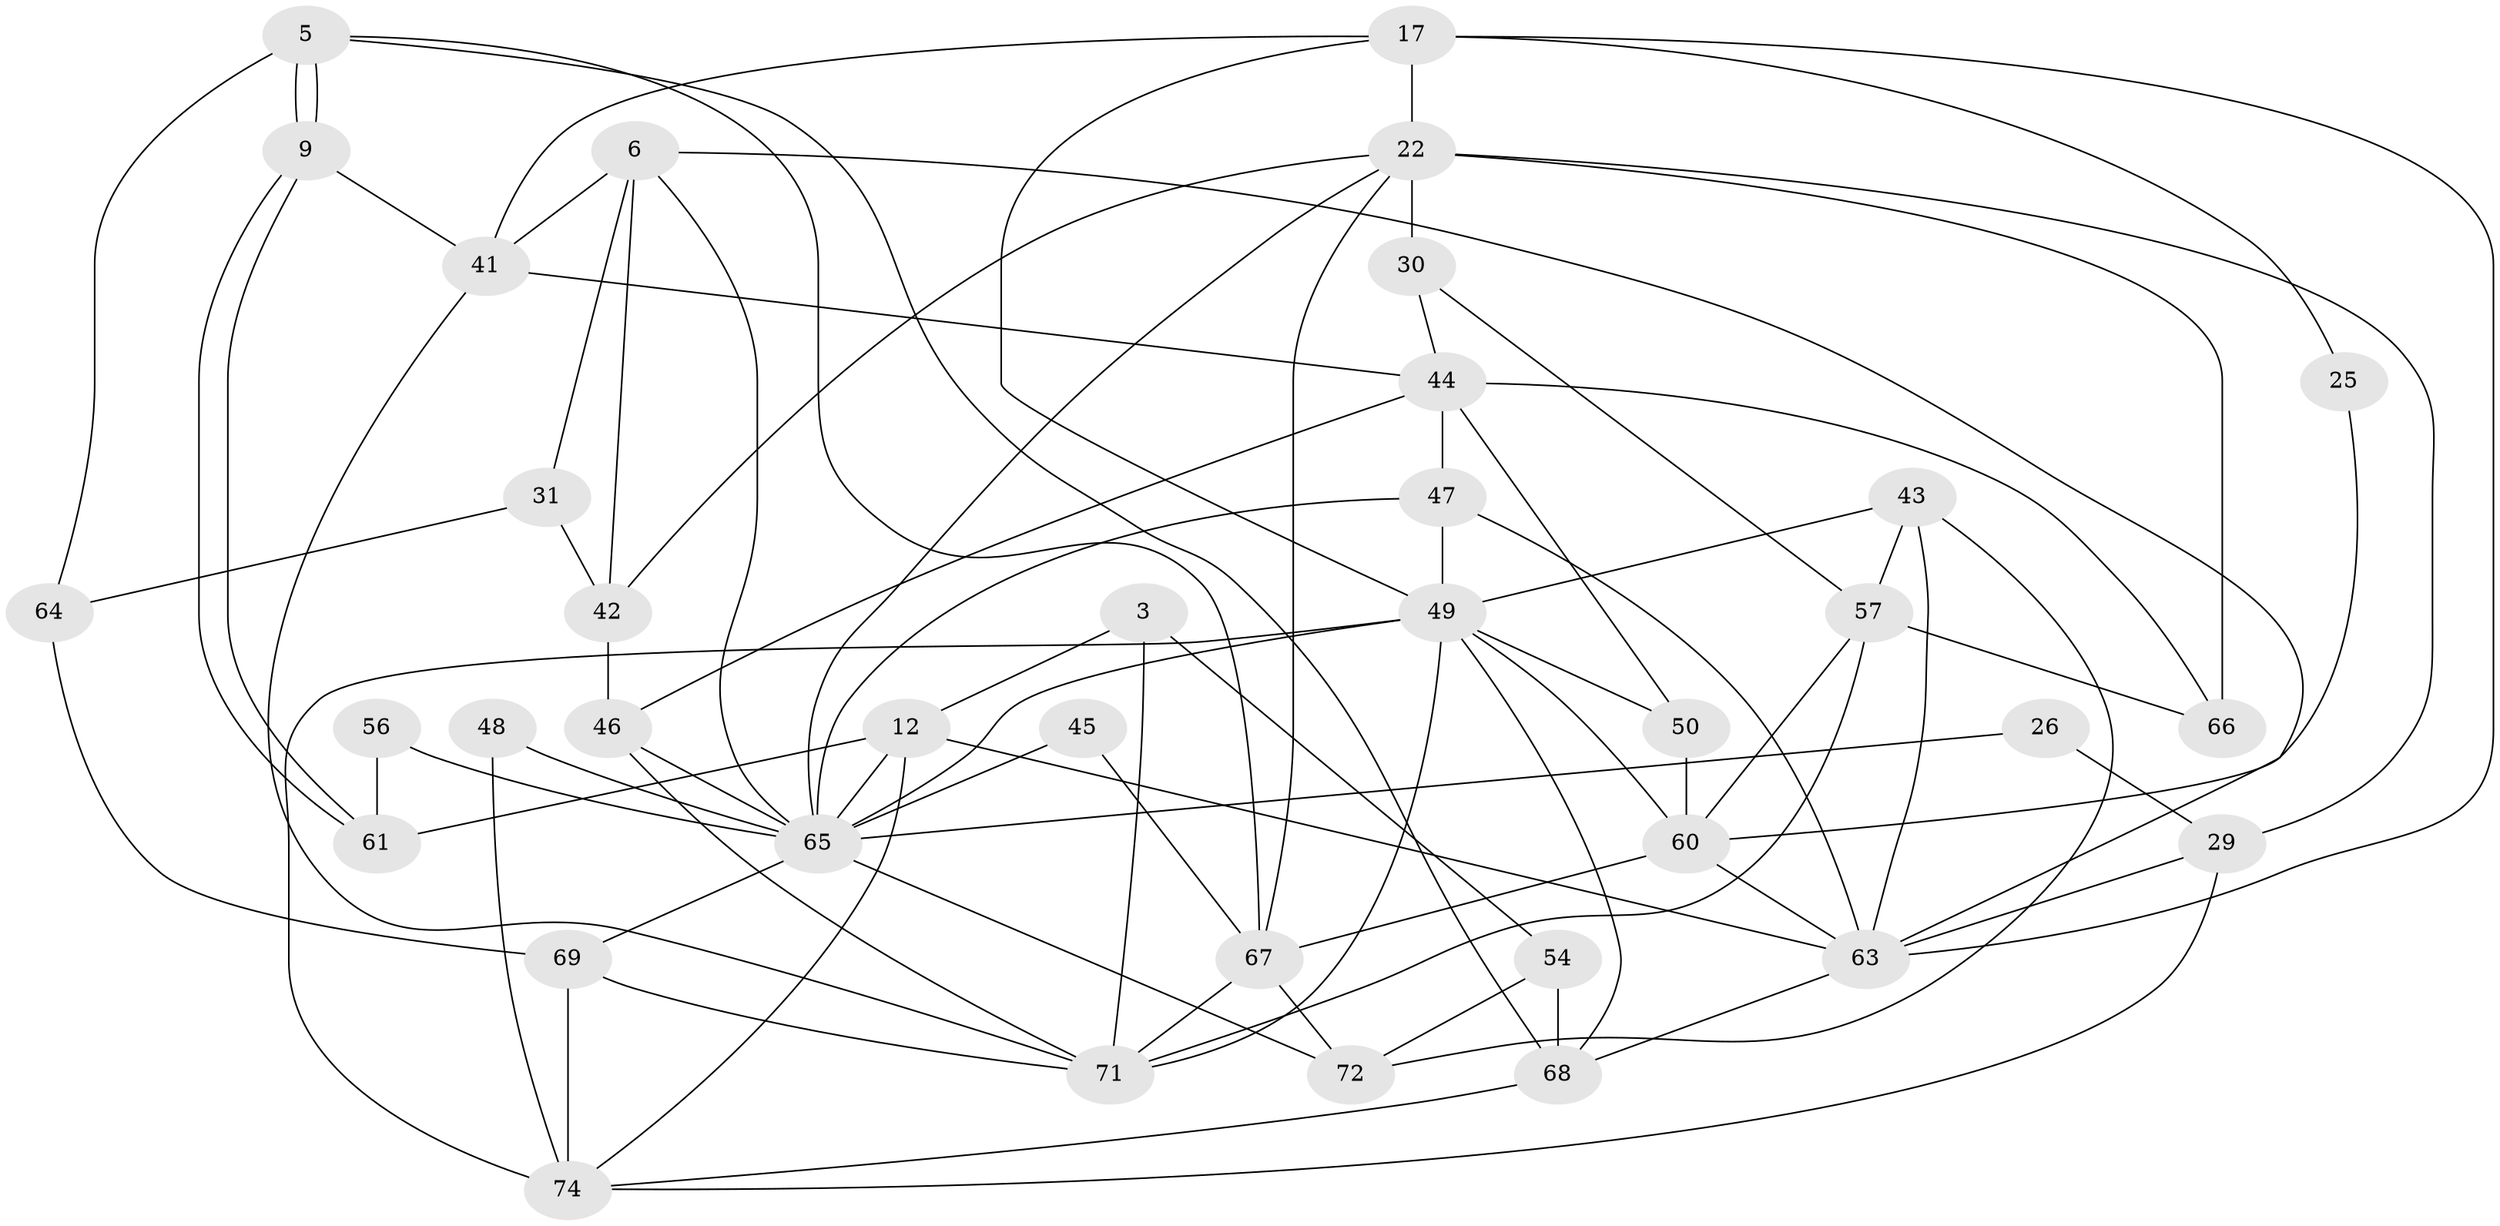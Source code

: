 // original degree distribution, {3: 0.24324324324324326, 2: 0.13513513513513514, 4: 0.2972972972972973, 6: 0.05405405405405406, 5: 0.21621621621621623, 7: 0.04054054054054054, 9: 0.013513513513513514}
// Generated by graph-tools (version 1.1) at 2025/49/03/09/25 04:49:55]
// undirected, 37 vertices, 85 edges
graph export_dot {
graph [start="1"]
  node [color=gray90,style=filled];
  3;
  5;
  6;
  9;
  12;
  17 [super="+2+4"];
  22 [super="+19"];
  25;
  26;
  29;
  30 [super="+28"];
  31;
  41 [super="+40"];
  42 [super="+21"];
  43;
  44;
  45;
  46 [super="+18+23"];
  47 [super="+33"];
  48;
  49 [super="+8+39"];
  50 [super="+24"];
  54 [super="+16"];
  56;
  57 [super="+52"];
  60 [super="+36"];
  61;
  63 [super="+14+55"];
  64 [super="+34"];
  65 [super="+51+35+38+62"];
  66;
  67 [super="+27"];
  68;
  69 [super="+59+58"];
  71 [super="+53"];
  72;
  74 [super="+15+73"];
  3 -- 12;
  3 -- 71;
  3 -- 54 [weight=2];
  5 -- 68;
  5 -- 9;
  5 -- 9;
  5 -- 64;
  5 -- 67;
  6 -- 31;
  6 -- 41;
  6 -- 42;
  6 -- 63;
  6 -- 65;
  9 -- 61;
  9 -- 61;
  9 -- 41;
  12 -- 61;
  12 -- 63;
  12 -- 65 [weight=3];
  12 -- 74;
  17 -- 22;
  17 -- 63 [weight=2];
  17 -- 41 [weight=2];
  17 -- 25;
  17 -- 49;
  22 -- 30 [weight=3];
  22 -- 66;
  22 -- 67 [weight=2];
  22 -- 42;
  22 -- 29;
  22 -- 65;
  25 -- 60;
  26 -- 29;
  26 -- 65;
  29 -- 63;
  29 -- 74;
  30 -- 44;
  30 -- 57;
  31 -- 42 [weight=2];
  31 -- 64 [weight=2];
  41 -- 71;
  41 -- 44;
  42 -- 46 [weight=3];
  43 -- 63;
  43 -- 72;
  43 -- 49;
  43 -- 57;
  44 -- 46;
  44 -- 50 [weight=2];
  44 -- 66;
  44 -- 47;
  45 -- 67;
  45 -- 65;
  46 -- 65 [weight=3];
  46 -- 71;
  47 -- 63;
  47 -- 49 [weight=3];
  47 -- 65;
  48 -- 65;
  48 -- 74;
  49 -- 60 [weight=3];
  49 -- 74 [weight=2];
  49 -- 50;
  49 -- 65 [weight=2];
  49 -- 68;
  49 -- 71 [weight=2];
  50 -- 60;
  54 -- 72;
  54 -- 68;
  56 -- 65;
  56 -- 61;
  57 -- 60;
  57 -- 66;
  57 -- 71;
  60 -- 67;
  60 -- 63 [weight=2];
  63 -- 68;
  64 -- 69 [weight=2];
  65 -- 72;
  65 -- 69;
  67 -- 72;
  67 -- 71;
  68 -- 74;
  69 -- 74 [weight=2];
  69 -- 71 [weight=2];
}
